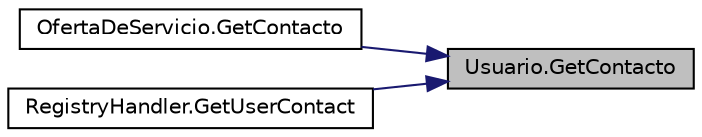 digraph "Usuario.GetContacto"
{
 // INTERACTIVE_SVG=YES
 // LATEX_PDF_SIZE
  edge [fontname="Helvetica",fontsize="10",labelfontname="Helvetica",labelfontsize="10"];
  node [fontname="Helvetica",fontsize="10",shape=record];
  rankdir="RL";
  Node1 [label="Usuario.GetContacto",height=0.2,width=0.4,color="black", fillcolor="grey75", style="filled", fontcolor="black",tooltip="Método para obtener el contacto de un usuario."];
  Node1 -> Node2 [dir="back",color="midnightblue",fontsize="10",style="solid",fontname="Helvetica"];
  Node2 [label="OfertaDeServicio.GetContacto",height=0.2,width=0.4,color="black", fillcolor="white", style="filled",URL="$classOfertaDeServicio.html#a42c114d3b4ed7b17fcb19a378968af95",tooltip="Método para obtener el contacto del ofertante."];
  Node1 -> Node3 [dir="back",color="midnightblue",fontsize="10",style="solid",fontname="Helvetica"];
  Node3 [label="RegistryHandler.GetUserContact",height=0.2,width=0.4,color="black", fillcolor="white", style="filled",URL="$classRegistryHandler.html#a638f81e0c1ddfd4e5e0bdef97c8253cb",tooltip="Método para obtener el contacto de un usuario."];
}
